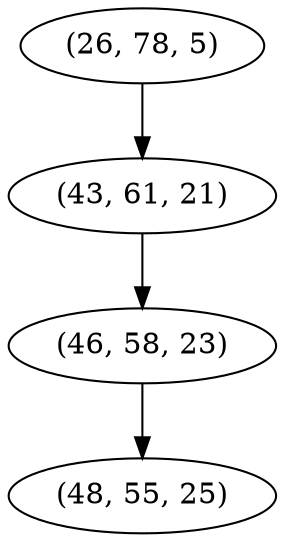 digraph tree {
    "(26, 78, 5)";
    "(43, 61, 21)";
    "(46, 58, 23)";
    "(48, 55, 25)";
    "(26, 78, 5)" -> "(43, 61, 21)";
    "(43, 61, 21)" -> "(46, 58, 23)";
    "(46, 58, 23)" -> "(48, 55, 25)";
}
